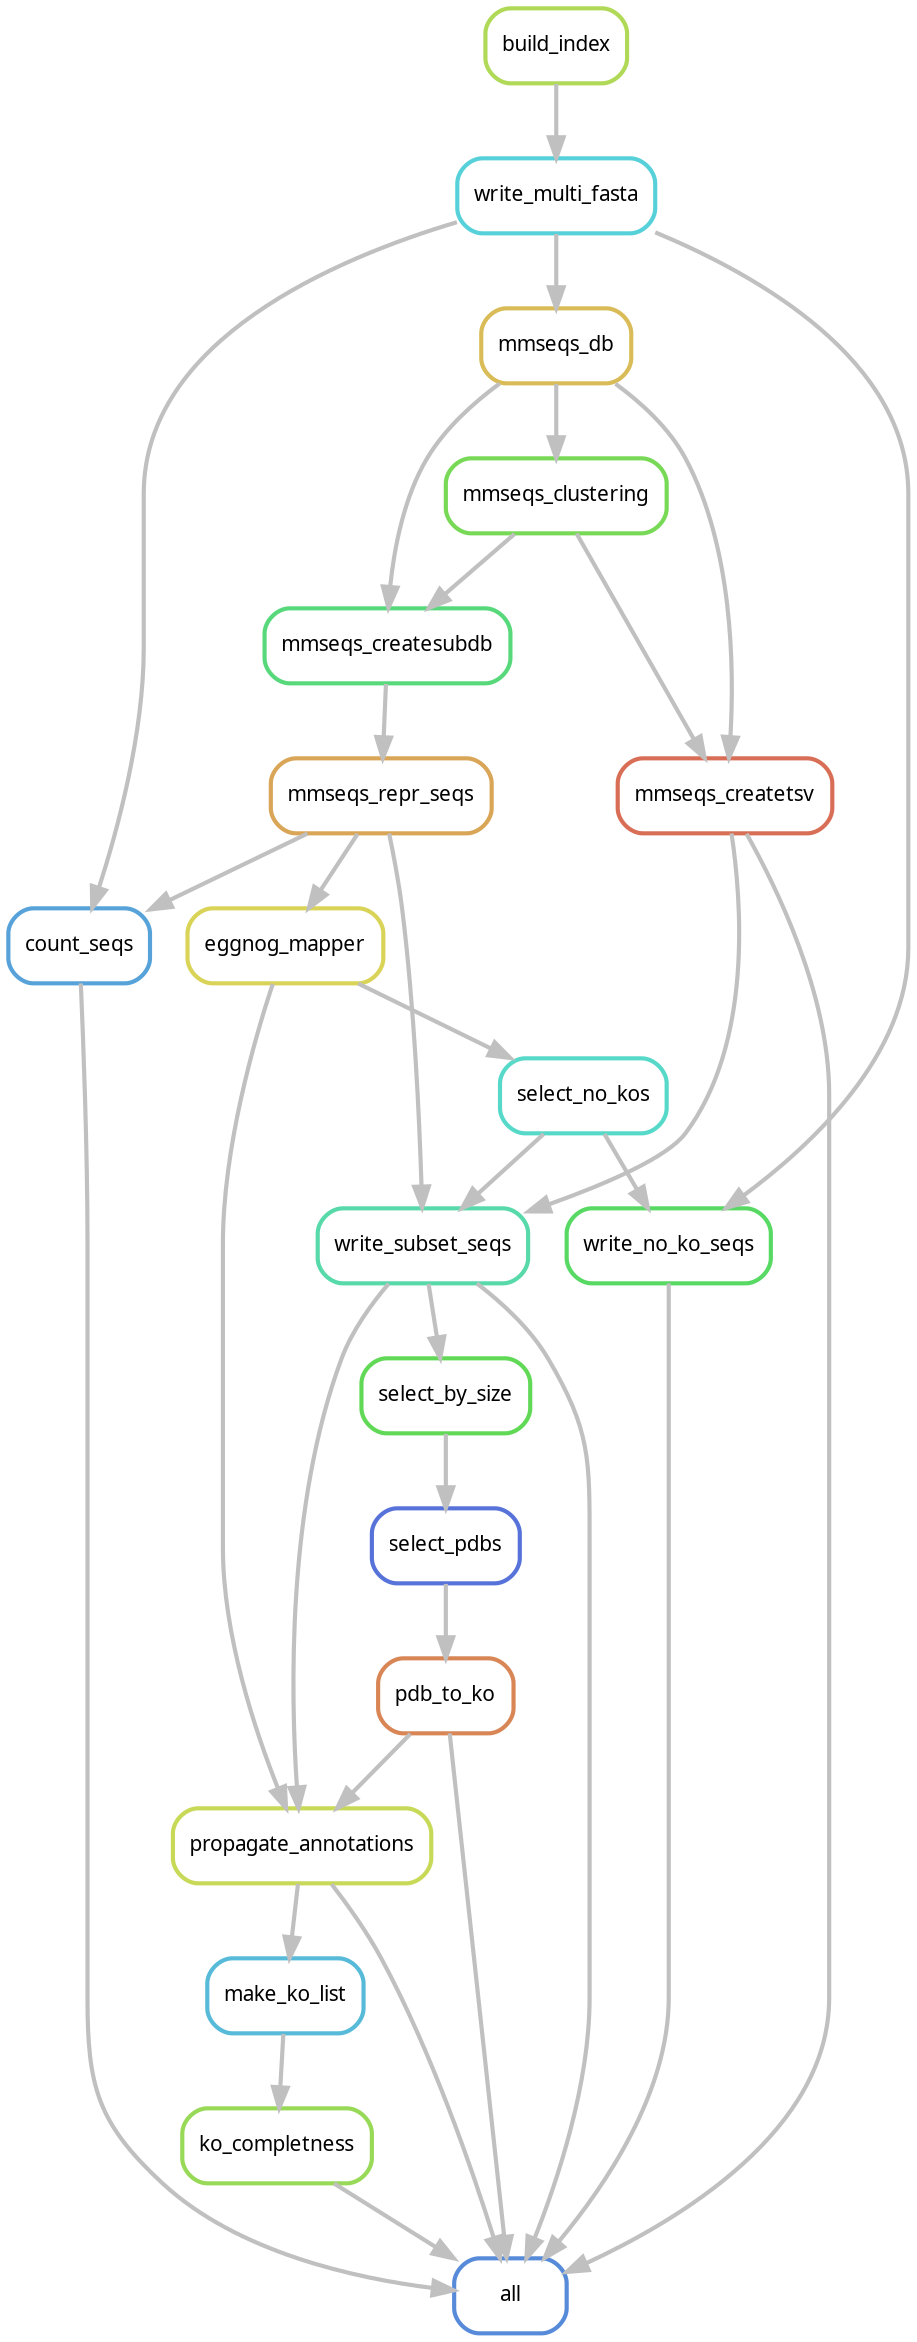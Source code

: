 digraph snakemake_dag {
    graph[bgcolor=white, margin=0];
    node[shape=box, style=rounded, fontname=sans,                 fontsize=10, penwidth=2];
    edge[penwidth=2, color=grey];
	0[label = "all", color = "0.60 0.6 0.85", style="rounded"];
	1[label = "count_seqs", color = "0.57 0.6 0.85", style="rounded"];
	2[label = "write_multi_fasta", color = "0.51 0.6 0.85", style="rounded"];
	3[label = "build_index", color = "0.22 0.6 0.85", style="rounded"];
	4[label = "mmseqs_repr_seqs", color = "0.10 0.6 0.85", style="rounded"];
	5[label = "mmseqs_createsubdb", color = "0.38 0.6 0.85", style="rounded"];
	6[label = "mmseqs_clustering", color = "0.29 0.6 0.85", style="rounded"];
	7[label = "mmseqs_db", color = "0.13 0.6 0.85", style="rounded"];
	8[label = "mmseqs_createtsv", color = "0.03 0.6 0.85", style="rounded"];
	9[label = "write_no_ko_seqs", color = "0.35 0.6 0.85", style="rounded"];
	10[label = "select_no_kos", color = "0.48 0.6 0.85", style="rounded"];
	11[label = "eggnog_mapper", color = "0.16 0.6 0.85", style="rounded"];
	12[label = "write_subset_seqs", color = "0.44 0.6 0.85", style="rounded"];
	13[label = "pdb_to_ko", color = "0.06 0.6 0.85", style="rounded"];
	14[label = "select_by_size", color = "0.32 0.6 0.85", style="rounded"];
	15[label = "propagate_annotations", color = "0.19 0.6 0.85", style="rounded"];
	16[label = "ko_completness", color = "0.25 0.6 0.85", style="rounded"];
	17[label = "make_ko_list", color = "0.54 0.6 0.85", style="rounded"];
	18[label = "select_pdbs", color = "0.63 0.6 0.85", style="rounded"];
	1 -> 0
	8 -> 0
	9 -> 0
	12 -> 0
	13 -> 0
	15 -> 0
	16 -> 0
	2 -> 1
	4 -> 1
	3 -> 2
	5 -> 4
	6 -> 5
	7 -> 5
	7 -> 6
	2 -> 7
	7 -> 8
	6 -> 8
	10 -> 9
	2 -> 9
	11 -> 10
	4 -> 11
	10 -> 12
	8 -> 12
	4 -> 12
	18 -> 13
	12 -> 14
	11 -> 15
	12 -> 15
	13 -> 15
	17 -> 16
	15 -> 17
	14 -> 18
}            
